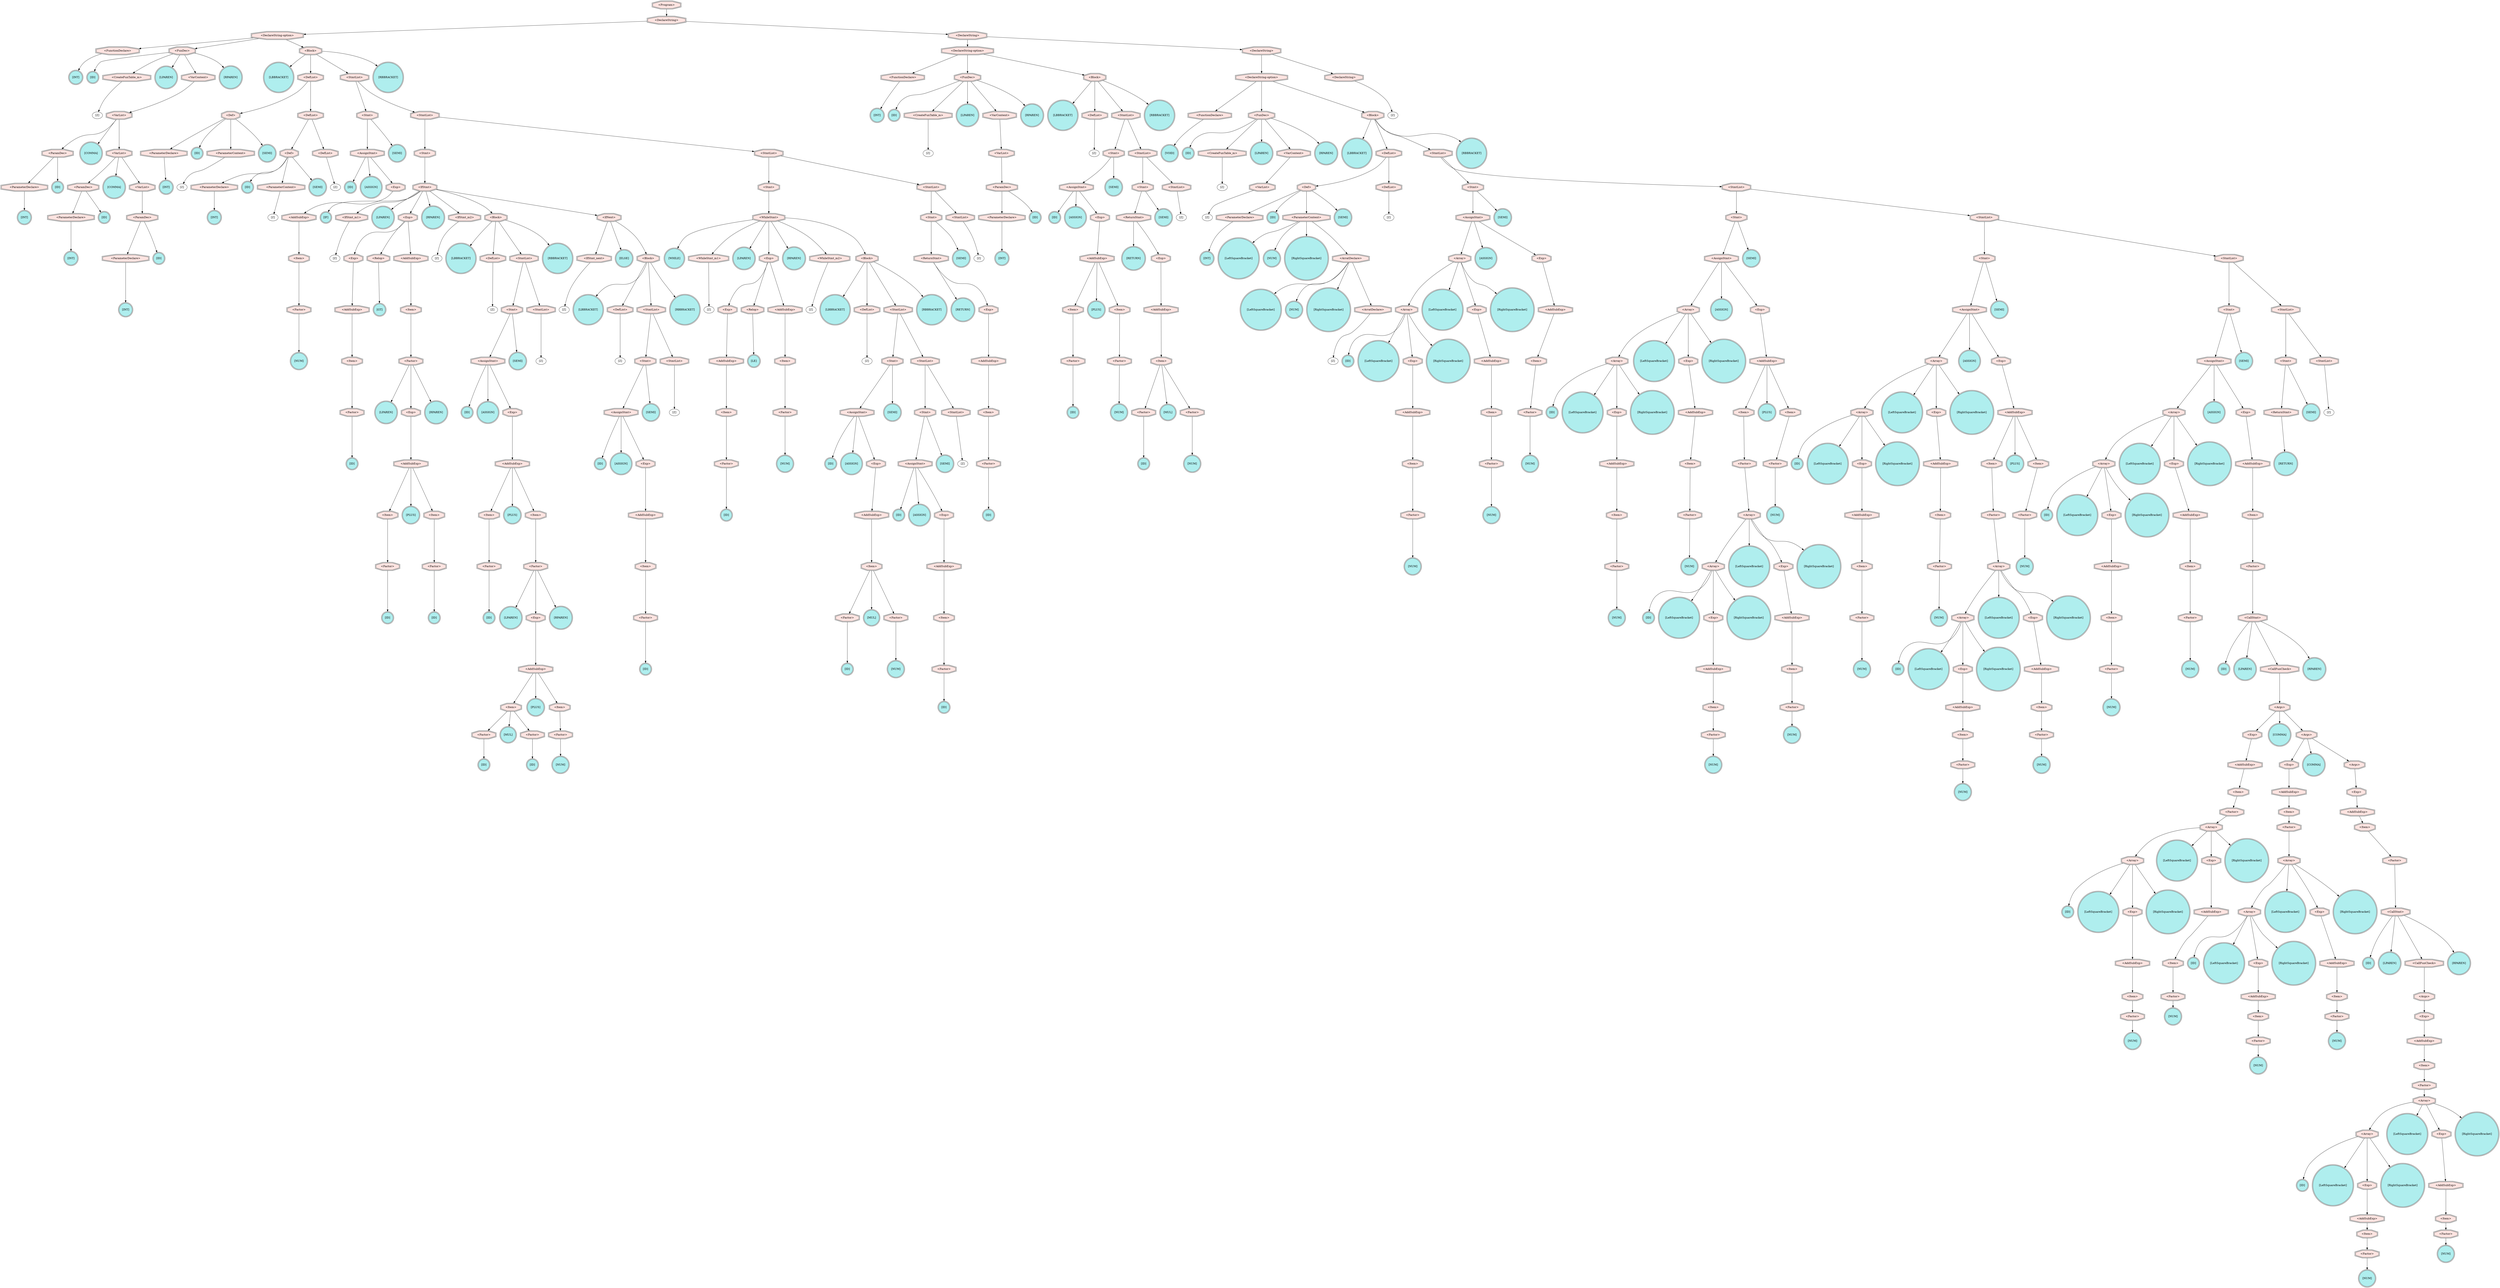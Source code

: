 digraph tree { 
v0[label="[INT]",fillcolor=paleturquoise,shape=doublecircle,style=filled];
v1[label="<FunctionDeclare>",fillcolor=mistyrose,shape=doubleoctagon,style=filled];
v1 -> v0;
v2[label="[ID]",fillcolor=paleturquoise,shape=doublecircle,style=filled];
v3[label="<CreateFunTable_m>",fillcolor=mistyrose,shape=doubleoctagon,style=filled];
e4[label="[Z]"];
v3-> e4;
v4[label="[LPAREN]",fillcolor=paleturquoise,shape=doublecircle,style=filled];
v5[label="[INT]",fillcolor=paleturquoise,shape=doublecircle,style=filled];
v6[label="<ParameterDeclare>",fillcolor=mistyrose,shape=doubleoctagon,style=filled];
v6 -> v5;
v7[label="[ID]",fillcolor=paleturquoise,shape=doublecircle,style=filled];
v8[label="<ParamDec>",fillcolor=mistyrose,shape=doubleoctagon,style=filled];
v8 -> v7;
v8 -> v6;
v9[label="[COMMA]",fillcolor=paleturquoise,shape=doublecircle,style=filled];
v10[label="[INT]",fillcolor=paleturquoise,shape=doublecircle,style=filled];
v11[label="<ParameterDeclare>",fillcolor=mistyrose,shape=doubleoctagon,style=filled];
v11 -> v10;
v12[label="[ID]",fillcolor=paleturquoise,shape=doublecircle,style=filled];
v13[label="<ParamDec>",fillcolor=mistyrose,shape=doubleoctagon,style=filled];
v13 -> v12;
v13 -> v11;
v14[label="[COMMA]",fillcolor=paleturquoise,shape=doublecircle,style=filled];
v15[label="[INT]",fillcolor=paleturquoise,shape=doublecircle,style=filled];
v16[label="<ParameterDeclare>",fillcolor=mistyrose,shape=doubleoctagon,style=filled];
v16 -> v15;
v17[label="[ID]",fillcolor=paleturquoise,shape=doublecircle,style=filled];
v18[label="<ParamDec>",fillcolor=mistyrose,shape=doubleoctagon,style=filled];
v18 -> v17;
v18 -> v16;
v19[label="<VarList>",fillcolor=mistyrose,shape=doubleoctagon,style=filled];
v19 -> v18;
v20[label="<VarList>",fillcolor=mistyrose,shape=doubleoctagon,style=filled];
v20 -> v19;
v20 -> v14;
v20 -> v13;
v21[label="<VarList>",fillcolor=mistyrose,shape=doubleoctagon,style=filled];
v21 -> v20;
v21 -> v9;
v21 -> v8;
v22[label="<VarContent>",fillcolor=mistyrose,shape=doubleoctagon,style=filled];
v22 -> v21;
v23[label="[RPAREN]",fillcolor=paleturquoise,shape=doublecircle,style=filled];
v24[label="<FunDec>",fillcolor=mistyrose,shape=doubleoctagon,style=filled];
v24 -> v23;
v24 -> v22;
v24 -> v4;
v24 -> v3;
v24 -> v2;
v25[label="[LBBRACKET]",fillcolor=paleturquoise,shape=doublecircle,style=filled];
v26[label="[INT]",fillcolor=paleturquoise,shape=doublecircle,style=filled];
v27[label="<ParameterDeclare>",fillcolor=mistyrose,shape=doubleoctagon,style=filled];
v27 -> v26;
v28[label="[ID]",fillcolor=paleturquoise,shape=doublecircle,style=filled];
v29[label="<ParameterContent>",fillcolor=mistyrose,shape=doubleoctagon,style=filled];
e30[label="[Z]"];
v29-> e30;
v30[label="[SEMI]",fillcolor=paleturquoise,shape=doublecircle,style=filled];
v31[label="<Def>",fillcolor=mistyrose,shape=doubleoctagon,style=filled];
v31 -> v30;
v31 -> v29;
v31 -> v28;
v31 -> v27;
v32[label="[INT]",fillcolor=paleturquoise,shape=doublecircle,style=filled];
v33[label="<ParameterDeclare>",fillcolor=mistyrose,shape=doubleoctagon,style=filled];
v33 -> v32;
v34[label="[ID]",fillcolor=paleturquoise,shape=doublecircle,style=filled];
v35[label="<ParameterContent>",fillcolor=mistyrose,shape=doubleoctagon,style=filled];
e36[label="[Z]"];
v35-> e36;
v36[label="[SEMI]",fillcolor=paleturquoise,shape=doublecircle,style=filled];
v37[label="<Def>",fillcolor=mistyrose,shape=doubleoctagon,style=filled];
v37 -> v36;
v37 -> v35;
v37 -> v34;
v37 -> v33;
v38[label="<DefList>",fillcolor=mistyrose,shape=doubleoctagon,style=filled];
e39[label="[Z]"];
v38-> e39;
v39[label="<DefList>",fillcolor=mistyrose,shape=doubleoctagon,style=filled];
v39 -> v38;
v39 -> v37;
v40[label="<DefList>",fillcolor=mistyrose,shape=doubleoctagon,style=filled];
v40 -> v39;
v40 -> v31;
v41[label="[ID]",fillcolor=paleturquoise,shape=doublecircle,style=filled];
v42[label="[ASSIGN]",fillcolor=paleturquoise,shape=doublecircle,style=filled];
v43[label="[NUM]",fillcolor=paleturquoise,shape=doublecircle,style=filled];
v44[label="<Factor>",fillcolor=mistyrose,shape=doubleoctagon,style=filled];
v44 -> v43;
v45[label="<Item>",fillcolor=mistyrose,shape=doubleoctagon,style=filled];
v45 -> v44;
v46[label="<AddSubExp>",fillcolor=mistyrose,shape=doubleoctagon,style=filled];
v46 -> v45;
v47[label="<Exp>",fillcolor=mistyrose,shape=doubleoctagon,style=filled];
v47 -> v46;
v48[label="<AssignStmt>",fillcolor=mistyrose,shape=doubleoctagon,style=filled];
v48 -> v47;
v48 -> v42;
v48 -> v41;
v49[label="[SEMI]",fillcolor=paleturquoise,shape=doublecircle,style=filled];
v50[label="<Stmt>",fillcolor=mistyrose,shape=doubleoctagon,style=filled];
v50 -> v49;
v50 -> v48;
v51[label="[IF]",fillcolor=paleturquoise,shape=doublecircle,style=filled];
v52[label="<IfStmt_m1>",fillcolor=mistyrose,shape=doubleoctagon,style=filled];
e53[label="[Z]"];
v52-> e53;
v53[label="[LPAREN]",fillcolor=paleturquoise,shape=doublecircle,style=filled];
v54[label="[ID]",fillcolor=paleturquoise,shape=doublecircle,style=filled];
v55[label="<Factor>",fillcolor=mistyrose,shape=doubleoctagon,style=filled];
v55 -> v54;
v56[label="<Item>",fillcolor=mistyrose,shape=doubleoctagon,style=filled];
v56 -> v55;
v57[label="<AddSubExp>",fillcolor=mistyrose,shape=doubleoctagon,style=filled];
v57 -> v56;
v58[label="<Exp>",fillcolor=mistyrose,shape=doubleoctagon,style=filled];
v58 -> v57;
v59[label="[GT]",fillcolor=paleturquoise,shape=doublecircle,style=filled];
v60[label="<Relop>",fillcolor=mistyrose,shape=doubleoctagon,style=filled];
v60 -> v59;
v61[label="[LPAREN]",fillcolor=paleturquoise,shape=doublecircle,style=filled];
v62[label="[ID]",fillcolor=paleturquoise,shape=doublecircle,style=filled];
v63[label="<Factor>",fillcolor=mistyrose,shape=doubleoctagon,style=filled];
v63 -> v62;
v64[label="<Item>",fillcolor=mistyrose,shape=doubleoctagon,style=filled];
v64 -> v63;
v65[label="[PLUS]",fillcolor=paleturquoise,shape=doublecircle,style=filled];
v66[label="[ID]",fillcolor=paleturquoise,shape=doublecircle,style=filled];
v67[label="<Factor>",fillcolor=mistyrose,shape=doubleoctagon,style=filled];
v67 -> v66;
v68[label="<Item>",fillcolor=mistyrose,shape=doubleoctagon,style=filled];
v68 -> v67;
v69[label="<AddSubExp>",fillcolor=mistyrose,shape=doubleoctagon,style=filled];
v69 -> v68;
v69 -> v65;
v69 -> v64;
v70[label="<Exp>",fillcolor=mistyrose,shape=doubleoctagon,style=filled];
v70 -> v69;
v71[label="[RPAREN]",fillcolor=paleturquoise,shape=doublecircle,style=filled];
v72[label="<Factor>",fillcolor=mistyrose,shape=doubleoctagon,style=filled];
v72 -> v71;
v72 -> v70;
v72 -> v61;
v73[label="<Item>",fillcolor=mistyrose,shape=doubleoctagon,style=filled];
v73 -> v72;
v74[label="<AddSubExp>",fillcolor=mistyrose,shape=doubleoctagon,style=filled];
v74 -> v73;
v75[label="<Exp>",fillcolor=mistyrose,shape=doubleoctagon,style=filled];
v75 -> v74;
v75 -> v60;
v75 -> v58;
v76[label="[RPAREN]",fillcolor=paleturquoise,shape=doublecircle,style=filled];
v77[label="<IfStmt_m2>",fillcolor=mistyrose,shape=doubleoctagon,style=filled];
e78[label="[Z]"];
v77-> e78;
v78[label="[LBBRACKET]",fillcolor=paleturquoise,shape=doublecircle,style=filled];
v79[label="<DefList>",fillcolor=mistyrose,shape=doubleoctagon,style=filled];
e80[label="[Z]"];
v79-> e80;
v80[label="[ID]",fillcolor=paleturquoise,shape=doublecircle,style=filled];
v81[label="[ASSIGN]",fillcolor=paleturquoise,shape=doublecircle,style=filled];
v82[label="[ID]",fillcolor=paleturquoise,shape=doublecircle,style=filled];
v83[label="<Factor>",fillcolor=mistyrose,shape=doubleoctagon,style=filled];
v83 -> v82;
v84[label="<Item>",fillcolor=mistyrose,shape=doubleoctagon,style=filled];
v84 -> v83;
v85[label="[PLUS]",fillcolor=paleturquoise,shape=doublecircle,style=filled];
v86[label="[LPAREN]",fillcolor=paleturquoise,shape=doublecircle,style=filled];
v87[label="[ID]",fillcolor=paleturquoise,shape=doublecircle,style=filled];
v88[label="<Factor>",fillcolor=mistyrose,shape=doubleoctagon,style=filled];
v88 -> v87;
v89[label="[MUL]",fillcolor=paleturquoise,shape=doublecircle,style=filled];
v90[label="[ID]",fillcolor=paleturquoise,shape=doublecircle,style=filled];
v91[label="<Factor>",fillcolor=mistyrose,shape=doubleoctagon,style=filled];
v91 -> v90;
v92[label="<Item>",fillcolor=mistyrose,shape=doubleoctagon,style=filled];
v92 -> v91;
v92 -> v89;
v92 -> v88;
v93[label="[PLUS]",fillcolor=paleturquoise,shape=doublecircle,style=filled];
v94[label="[NUM]",fillcolor=paleturquoise,shape=doublecircle,style=filled];
v95[label="<Factor>",fillcolor=mistyrose,shape=doubleoctagon,style=filled];
v95 -> v94;
v96[label="<Item>",fillcolor=mistyrose,shape=doubleoctagon,style=filled];
v96 -> v95;
v97[label="<AddSubExp>",fillcolor=mistyrose,shape=doubleoctagon,style=filled];
v97 -> v96;
v97 -> v93;
v97 -> v92;
v98[label="<Exp>",fillcolor=mistyrose,shape=doubleoctagon,style=filled];
v98 -> v97;
v99[label="[RPAREN]",fillcolor=paleturquoise,shape=doublecircle,style=filled];
v100[label="<Factor>",fillcolor=mistyrose,shape=doubleoctagon,style=filled];
v100 -> v99;
v100 -> v98;
v100 -> v86;
v101[label="<Item>",fillcolor=mistyrose,shape=doubleoctagon,style=filled];
v101 -> v100;
v102[label="<AddSubExp>",fillcolor=mistyrose,shape=doubleoctagon,style=filled];
v102 -> v101;
v102 -> v85;
v102 -> v84;
v103[label="<Exp>",fillcolor=mistyrose,shape=doubleoctagon,style=filled];
v103 -> v102;
v104[label="<AssignStmt>",fillcolor=mistyrose,shape=doubleoctagon,style=filled];
v104 -> v103;
v104 -> v81;
v104 -> v80;
v105[label="[SEMI]",fillcolor=paleturquoise,shape=doublecircle,style=filled];
v106[label="<Stmt>",fillcolor=mistyrose,shape=doubleoctagon,style=filled];
v106 -> v105;
v106 -> v104;
v107[label="<StmtList>",fillcolor=mistyrose,shape=doubleoctagon,style=filled];
e108[label="[Z]"];
v107-> e108;
v108[label="<StmtList>",fillcolor=mistyrose,shape=doubleoctagon,style=filled];
v108 -> v107;
v108 -> v106;
v109[label="[RBBRACKET]",fillcolor=paleturquoise,shape=doublecircle,style=filled];
v110[label="<Block>",fillcolor=mistyrose,shape=doubleoctagon,style=filled];
v110 -> v109;
v110 -> v108;
v110 -> v79;
v110 -> v78;
v111[label="<IfStmt_next>",fillcolor=mistyrose,shape=doubleoctagon,style=filled];
e112[label="[Z]"];
v111-> e112;
v112[label="[ELSE]",fillcolor=paleturquoise,shape=doublecircle,style=filled];
v113[label="[LBBRACKET]",fillcolor=paleturquoise,shape=doublecircle,style=filled];
v114[label="<DefList>",fillcolor=mistyrose,shape=doubleoctagon,style=filled];
e115[label="[Z]"];
v114-> e115;
v115[label="[ID]",fillcolor=paleturquoise,shape=doublecircle,style=filled];
v116[label="[ASSIGN]",fillcolor=paleturquoise,shape=doublecircle,style=filled];
v117[label="[ID]",fillcolor=paleturquoise,shape=doublecircle,style=filled];
v118[label="<Factor>",fillcolor=mistyrose,shape=doubleoctagon,style=filled];
v118 -> v117;
v119[label="<Item>",fillcolor=mistyrose,shape=doubleoctagon,style=filled];
v119 -> v118;
v120[label="<AddSubExp>",fillcolor=mistyrose,shape=doubleoctagon,style=filled];
v120 -> v119;
v121[label="<Exp>",fillcolor=mistyrose,shape=doubleoctagon,style=filled];
v121 -> v120;
v122[label="<AssignStmt>",fillcolor=mistyrose,shape=doubleoctagon,style=filled];
v122 -> v121;
v122 -> v116;
v122 -> v115;
v123[label="[SEMI]",fillcolor=paleturquoise,shape=doublecircle,style=filled];
v124[label="<Stmt>",fillcolor=mistyrose,shape=doubleoctagon,style=filled];
v124 -> v123;
v124 -> v122;
v125[label="<StmtList>",fillcolor=mistyrose,shape=doubleoctagon,style=filled];
e126[label="[Z]"];
v125-> e126;
v126[label="<StmtList>",fillcolor=mistyrose,shape=doubleoctagon,style=filled];
v126 -> v125;
v126 -> v124;
v127[label="[RBBRACKET]",fillcolor=paleturquoise,shape=doublecircle,style=filled];
v128[label="<Block>",fillcolor=mistyrose,shape=doubleoctagon,style=filled];
v128 -> v127;
v128 -> v126;
v128 -> v114;
v128 -> v113;
v129[label="<IfNext>",fillcolor=mistyrose,shape=doubleoctagon,style=filled];
v129 -> v128;
v129 -> v112;
v129 -> v111;
v130[label="<IfStmt>",fillcolor=mistyrose,shape=doubleoctagon,style=filled];
v130 -> v129;
v130 -> v110;
v130 -> v77;
v130 -> v76;
v130 -> v75;
v130 -> v53;
v130 -> v52;
v130 -> v51;
v131[label="<Stmt>",fillcolor=mistyrose,shape=doubleoctagon,style=filled];
v131 -> v130;
v132[label="[WHILE]",fillcolor=paleturquoise,shape=doublecircle,style=filled];
v133[label="<WhileStmt_m1>",fillcolor=mistyrose,shape=doubleoctagon,style=filled];
e134[label="[Z]"];
v133-> e134;
v134[label="[LPAREN]",fillcolor=paleturquoise,shape=doublecircle,style=filled];
v135[label="[ID]",fillcolor=paleturquoise,shape=doublecircle,style=filled];
v136[label="<Factor>",fillcolor=mistyrose,shape=doubleoctagon,style=filled];
v136 -> v135;
v137[label="<Item>",fillcolor=mistyrose,shape=doubleoctagon,style=filled];
v137 -> v136;
v138[label="<AddSubExp>",fillcolor=mistyrose,shape=doubleoctagon,style=filled];
v138 -> v137;
v139[label="<Exp>",fillcolor=mistyrose,shape=doubleoctagon,style=filled];
v139 -> v138;
v140[label="[LE]",fillcolor=paleturquoise,shape=doublecircle,style=filled];
v141[label="<Relop>",fillcolor=mistyrose,shape=doubleoctagon,style=filled];
v141 -> v140;
v142[label="[NUM]",fillcolor=paleturquoise,shape=doublecircle,style=filled];
v143[label="<Factor>",fillcolor=mistyrose,shape=doubleoctagon,style=filled];
v143 -> v142;
v144[label="<Item>",fillcolor=mistyrose,shape=doubleoctagon,style=filled];
v144 -> v143;
v145[label="<AddSubExp>",fillcolor=mistyrose,shape=doubleoctagon,style=filled];
v145 -> v144;
v146[label="<Exp>",fillcolor=mistyrose,shape=doubleoctagon,style=filled];
v146 -> v145;
v146 -> v141;
v146 -> v139;
v147[label="[RPAREN]",fillcolor=paleturquoise,shape=doublecircle,style=filled];
v148[label="<WhileStmt_m2>",fillcolor=mistyrose,shape=doubleoctagon,style=filled];
e149[label="[Z]"];
v148-> e149;
v149[label="[LBBRACKET]",fillcolor=paleturquoise,shape=doublecircle,style=filled];
v150[label="<DefList>",fillcolor=mistyrose,shape=doubleoctagon,style=filled];
e151[label="[Z]"];
v150-> e151;
v151[label="[ID]",fillcolor=paleturquoise,shape=doublecircle,style=filled];
v152[label="[ASSIGN]",fillcolor=paleturquoise,shape=doublecircle,style=filled];
v153[label="[ID]",fillcolor=paleturquoise,shape=doublecircle,style=filled];
v154[label="<Factor>",fillcolor=mistyrose,shape=doubleoctagon,style=filled];
v154 -> v153;
v155[label="[MUL]",fillcolor=paleturquoise,shape=doublecircle,style=filled];
v156[label="[NUM]",fillcolor=paleturquoise,shape=doublecircle,style=filled];
v157[label="<Factor>",fillcolor=mistyrose,shape=doubleoctagon,style=filled];
v157 -> v156;
v158[label="<Item>",fillcolor=mistyrose,shape=doubleoctagon,style=filled];
v158 -> v157;
v158 -> v155;
v158 -> v154;
v159[label="<AddSubExp>",fillcolor=mistyrose,shape=doubleoctagon,style=filled];
v159 -> v158;
v160[label="<Exp>",fillcolor=mistyrose,shape=doubleoctagon,style=filled];
v160 -> v159;
v161[label="<AssignStmt>",fillcolor=mistyrose,shape=doubleoctagon,style=filled];
v161 -> v160;
v161 -> v152;
v161 -> v151;
v162[label="[SEMI]",fillcolor=paleturquoise,shape=doublecircle,style=filled];
v163[label="<Stmt>",fillcolor=mistyrose,shape=doubleoctagon,style=filled];
v163 -> v162;
v163 -> v161;
v164[label="[ID]",fillcolor=paleturquoise,shape=doublecircle,style=filled];
v165[label="[ASSIGN]",fillcolor=paleturquoise,shape=doublecircle,style=filled];
v166[label="[ID]",fillcolor=paleturquoise,shape=doublecircle,style=filled];
v167[label="<Factor>",fillcolor=mistyrose,shape=doubleoctagon,style=filled];
v167 -> v166;
v168[label="<Item>",fillcolor=mistyrose,shape=doubleoctagon,style=filled];
v168 -> v167;
v169[label="<AddSubExp>",fillcolor=mistyrose,shape=doubleoctagon,style=filled];
v169 -> v168;
v170[label="<Exp>",fillcolor=mistyrose,shape=doubleoctagon,style=filled];
v170 -> v169;
v171[label="<AssignStmt>",fillcolor=mistyrose,shape=doubleoctagon,style=filled];
v171 -> v170;
v171 -> v165;
v171 -> v164;
v172[label="[SEMI]",fillcolor=paleturquoise,shape=doublecircle,style=filled];
v173[label="<Stmt>",fillcolor=mistyrose,shape=doubleoctagon,style=filled];
v173 -> v172;
v173 -> v171;
v174[label="<StmtList>",fillcolor=mistyrose,shape=doubleoctagon,style=filled];
e175[label="[Z]"];
v174-> e175;
v175[label="<StmtList>",fillcolor=mistyrose,shape=doubleoctagon,style=filled];
v175 -> v174;
v175 -> v173;
v176[label="<StmtList>",fillcolor=mistyrose,shape=doubleoctagon,style=filled];
v176 -> v175;
v176 -> v163;
v177[label="[RBBRACKET]",fillcolor=paleturquoise,shape=doublecircle,style=filled];
v178[label="<Block>",fillcolor=mistyrose,shape=doubleoctagon,style=filled];
v178 -> v177;
v178 -> v176;
v178 -> v150;
v178 -> v149;
v179[label="<WhileStmt>",fillcolor=mistyrose,shape=doubleoctagon,style=filled];
v179 -> v178;
v179 -> v148;
v179 -> v147;
v179 -> v146;
v179 -> v134;
v179 -> v133;
v179 -> v132;
v180[label="<Stmt>",fillcolor=mistyrose,shape=doubleoctagon,style=filled];
v180 -> v179;
v181[label="[RETURN]",fillcolor=paleturquoise,shape=doublecircle,style=filled];
v182[label="[ID]",fillcolor=paleturquoise,shape=doublecircle,style=filled];
v183[label="<Factor>",fillcolor=mistyrose,shape=doubleoctagon,style=filled];
v183 -> v182;
v184[label="<Item>",fillcolor=mistyrose,shape=doubleoctagon,style=filled];
v184 -> v183;
v185[label="<AddSubExp>",fillcolor=mistyrose,shape=doubleoctagon,style=filled];
v185 -> v184;
v186[label="<Exp>",fillcolor=mistyrose,shape=doubleoctagon,style=filled];
v186 -> v185;
v187[label="<ReturnStmt>",fillcolor=mistyrose,shape=doubleoctagon,style=filled];
v187 -> v186;
v187 -> v181;
v188[label="[SEMI]",fillcolor=paleturquoise,shape=doublecircle,style=filled];
v189[label="<Stmt>",fillcolor=mistyrose,shape=doubleoctagon,style=filled];
v189 -> v188;
v189 -> v187;
v190[label="<StmtList>",fillcolor=mistyrose,shape=doubleoctagon,style=filled];
e191[label="[Z]"];
v190-> e191;
v191[label="<StmtList>",fillcolor=mistyrose,shape=doubleoctagon,style=filled];
v191 -> v190;
v191 -> v189;
v192[label="<StmtList>",fillcolor=mistyrose,shape=doubleoctagon,style=filled];
v192 -> v191;
v192 -> v180;
v193[label="<StmtList>",fillcolor=mistyrose,shape=doubleoctagon,style=filled];
v193 -> v192;
v193 -> v131;
v194[label="<StmtList>",fillcolor=mistyrose,shape=doubleoctagon,style=filled];
v194 -> v193;
v194 -> v50;
v195[label="[RBBRACKET]",fillcolor=paleturquoise,shape=doublecircle,style=filled];
v196[label="<Block>",fillcolor=mistyrose,shape=doubleoctagon,style=filled];
v196 -> v195;
v196 -> v194;
v196 -> v40;
v196 -> v25;
v197[label="<DeclareString-option>",fillcolor=mistyrose,shape=doubleoctagon,style=filled];
v197 -> v196;
v197 -> v24;
v197 -> v1;
v198[label="[INT]",fillcolor=paleturquoise,shape=doublecircle,style=filled];
v199[label="<FunctionDeclare>",fillcolor=mistyrose,shape=doubleoctagon,style=filled];
v199 -> v198;
v200[label="[ID]",fillcolor=paleturquoise,shape=doublecircle,style=filled];
v201[label="<CreateFunTable_m>",fillcolor=mistyrose,shape=doubleoctagon,style=filled];
e202[label="[Z]"];
v201-> e202;
v202[label="[LPAREN]",fillcolor=paleturquoise,shape=doublecircle,style=filled];
v203[label="[INT]",fillcolor=paleturquoise,shape=doublecircle,style=filled];
v204[label="<ParameterDeclare>",fillcolor=mistyrose,shape=doubleoctagon,style=filled];
v204 -> v203;
v205[label="[ID]",fillcolor=paleturquoise,shape=doublecircle,style=filled];
v206[label="<ParamDec>",fillcolor=mistyrose,shape=doubleoctagon,style=filled];
v206 -> v205;
v206 -> v204;
v207[label="<VarList>",fillcolor=mistyrose,shape=doubleoctagon,style=filled];
v207 -> v206;
v208[label="<VarContent>",fillcolor=mistyrose,shape=doubleoctagon,style=filled];
v208 -> v207;
v209[label="[RPAREN]",fillcolor=paleturquoise,shape=doublecircle,style=filled];
v210[label="<FunDec>",fillcolor=mistyrose,shape=doubleoctagon,style=filled];
v210 -> v209;
v210 -> v208;
v210 -> v202;
v210 -> v201;
v210 -> v200;
v211[label="[LBBRACKET]",fillcolor=paleturquoise,shape=doublecircle,style=filled];
v212[label="<DefList>",fillcolor=mistyrose,shape=doubleoctagon,style=filled];
e213[label="[Z]"];
v212-> e213;
v213[label="[ID]",fillcolor=paleturquoise,shape=doublecircle,style=filled];
v214[label="[ASSIGN]",fillcolor=paleturquoise,shape=doublecircle,style=filled];
v215[label="[ID]",fillcolor=paleturquoise,shape=doublecircle,style=filled];
v216[label="<Factor>",fillcolor=mistyrose,shape=doubleoctagon,style=filled];
v216 -> v215;
v217[label="<Item>",fillcolor=mistyrose,shape=doubleoctagon,style=filled];
v217 -> v216;
v218[label="[PLUS]",fillcolor=paleturquoise,shape=doublecircle,style=filled];
v219[label="[NUM]",fillcolor=paleturquoise,shape=doublecircle,style=filled];
v220[label="<Factor>",fillcolor=mistyrose,shape=doubleoctagon,style=filled];
v220 -> v219;
v221[label="<Item>",fillcolor=mistyrose,shape=doubleoctagon,style=filled];
v221 -> v220;
v222[label="<AddSubExp>",fillcolor=mistyrose,shape=doubleoctagon,style=filled];
v222 -> v221;
v222 -> v218;
v222 -> v217;
v223[label="<Exp>",fillcolor=mistyrose,shape=doubleoctagon,style=filled];
v223 -> v222;
v224[label="<AssignStmt>",fillcolor=mistyrose,shape=doubleoctagon,style=filled];
v224 -> v223;
v224 -> v214;
v224 -> v213;
v225[label="[SEMI]",fillcolor=paleturquoise,shape=doublecircle,style=filled];
v226[label="<Stmt>",fillcolor=mistyrose,shape=doubleoctagon,style=filled];
v226 -> v225;
v226 -> v224;
v227[label="[RETURN]",fillcolor=paleturquoise,shape=doublecircle,style=filled];
v228[label="[ID]",fillcolor=paleturquoise,shape=doublecircle,style=filled];
v229[label="<Factor>",fillcolor=mistyrose,shape=doubleoctagon,style=filled];
v229 -> v228;
v230[label="[MUL]",fillcolor=paleturquoise,shape=doublecircle,style=filled];
v231[label="[NUM]",fillcolor=paleturquoise,shape=doublecircle,style=filled];
v232[label="<Factor>",fillcolor=mistyrose,shape=doubleoctagon,style=filled];
v232 -> v231;
v233[label="<Item>",fillcolor=mistyrose,shape=doubleoctagon,style=filled];
v233 -> v232;
v233 -> v230;
v233 -> v229;
v234[label="<AddSubExp>",fillcolor=mistyrose,shape=doubleoctagon,style=filled];
v234 -> v233;
v235[label="<Exp>",fillcolor=mistyrose,shape=doubleoctagon,style=filled];
v235 -> v234;
v236[label="<ReturnStmt>",fillcolor=mistyrose,shape=doubleoctagon,style=filled];
v236 -> v235;
v236 -> v227;
v237[label="[SEMI]",fillcolor=paleturquoise,shape=doublecircle,style=filled];
v238[label="<Stmt>",fillcolor=mistyrose,shape=doubleoctagon,style=filled];
v238 -> v237;
v238 -> v236;
v239[label="<StmtList>",fillcolor=mistyrose,shape=doubleoctagon,style=filled];
e240[label="[Z]"];
v239-> e240;
v240[label="<StmtList>",fillcolor=mistyrose,shape=doubleoctagon,style=filled];
v240 -> v239;
v240 -> v238;
v241[label="<StmtList>",fillcolor=mistyrose,shape=doubleoctagon,style=filled];
v241 -> v240;
v241 -> v226;
v242[label="[RBBRACKET]",fillcolor=paleturquoise,shape=doublecircle,style=filled];
v243[label="<Block>",fillcolor=mistyrose,shape=doubleoctagon,style=filled];
v243 -> v242;
v243 -> v241;
v243 -> v212;
v243 -> v211;
v244[label="<DeclareString-option>",fillcolor=mistyrose,shape=doubleoctagon,style=filled];
v244 -> v243;
v244 -> v210;
v244 -> v199;
v245[label="[VOID]",fillcolor=paleturquoise,shape=doublecircle,style=filled];
v246[label="<FunctionDeclare>",fillcolor=mistyrose,shape=doubleoctagon,style=filled];
v246 -> v245;
v247[label="[ID]",fillcolor=paleturquoise,shape=doublecircle,style=filled];
v248[label="<CreateFunTable_m>",fillcolor=mistyrose,shape=doubleoctagon,style=filled];
e249[label="[Z]"];
v248-> e249;
v249[label="[LPAREN]",fillcolor=paleturquoise,shape=doublecircle,style=filled];
v250[label="<VarList>",fillcolor=mistyrose,shape=doubleoctagon,style=filled];
e251[label="[Z]"];
v250-> e251;
v251[label="<VarContent>",fillcolor=mistyrose,shape=doubleoctagon,style=filled];
v251 -> v250;
v252[label="[RPAREN]",fillcolor=paleturquoise,shape=doublecircle,style=filled];
v253[label="<FunDec>",fillcolor=mistyrose,shape=doubleoctagon,style=filled];
v253 -> v252;
v253 -> v251;
v253 -> v249;
v253 -> v248;
v253 -> v247;
v254[label="[LBBRACKET]",fillcolor=paleturquoise,shape=doublecircle,style=filled];
v255[label="[INT]",fillcolor=paleturquoise,shape=doublecircle,style=filled];
v256[label="<ParameterDeclare>",fillcolor=mistyrose,shape=doubleoctagon,style=filled];
v256 -> v255;
v257[label="[ID]",fillcolor=paleturquoise,shape=doublecircle,style=filled];
v258[label="[LeftSquareBracket]",fillcolor=paleturquoise,shape=doublecircle,style=filled];
v259[label="[NUM]",fillcolor=paleturquoise,shape=doublecircle,style=filled];
v260[label="[RightSquareBracket]",fillcolor=paleturquoise,shape=doublecircle,style=filled];
v261[label="[LeftSquareBracket]",fillcolor=paleturquoise,shape=doublecircle,style=filled];
v262[label="[NUM]",fillcolor=paleturquoise,shape=doublecircle,style=filled];
v263[label="[RightSquareBracket]",fillcolor=paleturquoise,shape=doublecircle,style=filled];
v264[label="<ArratDeclare>",fillcolor=mistyrose,shape=doubleoctagon,style=filled];
e265[label="[Z]"];
v264-> e265;
v265[label="<ArratDeclare>",fillcolor=mistyrose,shape=doubleoctagon,style=filled];
v265 -> v264;
v265 -> v263;
v265 -> v262;
v265 -> v261;
v266[label="<ParameterContent>",fillcolor=mistyrose,shape=doubleoctagon,style=filled];
v266 -> v265;
v266 -> v260;
v266 -> v259;
v266 -> v258;
v267[label="[SEMI]",fillcolor=paleturquoise,shape=doublecircle,style=filled];
v268[label="<Def>",fillcolor=mistyrose,shape=doubleoctagon,style=filled];
v268 -> v267;
v268 -> v266;
v268 -> v257;
v268 -> v256;
v269[label="<DefList>",fillcolor=mistyrose,shape=doubleoctagon,style=filled];
e270[label="[Z]"];
v269-> e270;
v270[label="<DefList>",fillcolor=mistyrose,shape=doubleoctagon,style=filled];
v270 -> v269;
v270 -> v268;
v271[label="[ID]",fillcolor=paleturquoise,shape=doublecircle,style=filled];
v272[label="[LeftSquareBracket]",fillcolor=paleturquoise,shape=doublecircle,style=filled];
v273[label="[NUM]",fillcolor=paleturquoise,shape=doublecircle,style=filled];
v274[label="<Factor>",fillcolor=mistyrose,shape=doubleoctagon,style=filled];
v274 -> v273;
v275[label="<Item>",fillcolor=mistyrose,shape=doubleoctagon,style=filled];
v275 -> v274;
v276[label="<AddSubExp>",fillcolor=mistyrose,shape=doubleoctagon,style=filled];
v276 -> v275;
v277[label="<Exp>",fillcolor=mistyrose,shape=doubleoctagon,style=filled];
v277 -> v276;
v278[label="[RightSquareBracket]",fillcolor=paleturquoise,shape=doublecircle,style=filled];
v279[label="<Array>",fillcolor=mistyrose,shape=doubleoctagon,style=filled];
v279 -> v278;
v279 -> v277;
v279 -> v272;
v279 -> v271;
v280[label="[LeftSquareBracket]",fillcolor=paleturquoise,shape=doublecircle,style=filled];
v281[label="[NUM]",fillcolor=paleturquoise,shape=doublecircle,style=filled];
v282[label="<Factor>",fillcolor=mistyrose,shape=doubleoctagon,style=filled];
v282 -> v281;
v283[label="<Item>",fillcolor=mistyrose,shape=doubleoctagon,style=filled];
v283 -> v282;
v284[label="<AddSubExp>",fillcolor=mistyrose,shape=doubleoctagon,style=filled];
v284 -> v283;
v285[label="<Exp>",fillcolor=mistyrose,shape=doubleoctagon,style=filled];
v285 -> v284;
v286[label="[RightSquareBracket]",fillcolor=paleturquoise,shape=doublecircle,style=filled];
v287[label="<Array>",fillcolor=mistyrose,shape=doubleoctagon,style=filled];
v287 -> v286;
v287 -> v285;
v287 -> v280;
v287 -> v279;
v288[label="[ASSIGN]",fillcolor=paleturquoise,shape=doublecircle,style=filled];
v289[label="[NUM]",fillcolor=paleturquoise,shape=doublecircle,style=filled];
v290[label="<Factor>",fillcolor=mistyrose,shape=doubleoctagon,style=filled];
v290 -> v289;
v291[label="<Item>",fillcolor=mistyrose,shape=doubleoctagon,style=filled];
v291 -> v290;
v292[label="<AddSubExp>",fillcolor=mistyrose,shape=doubleoctagon,style=filled];
v292 -> v291;
v293[label="<Exp>",fillcolor=mistyrose,shape=doubleoctagon,style=filled];
v293 -> v292;
v294[label="<AssignStmt>",fillcolor=mistyrose,shape=doubleoctagon,style=filled];
v294 -> v293;
v294 -> v288;
v294 -> v287;
v295[label="[SEMI]",fillcolor=paleturquoise,shape=doublecircle,style=filled];
v296[label="<Stmt>",fillcolor=mistyrose,shape=doubleoctagon,style=filled];
v296 -> v295;
v296 -> v294;
v297[label="[ID]",fillcolor=paleturquoise,shape=doublecircle,style=filled];
v298[label="[LeftSquareBracket]",fillcolor=paleturquoise,shape=doublecircle,style=filled];
v299[label="[NUM]",fillcolor=paleturquoise,shape=doublecircle,style=filled];
v300[label="<Factor>",fillcolor=mistyrose,shape=doubleoctagon,style=filled];
v300 -> v299;
v301[label="<Item>",fillcolor=mistyrose,shape=doubleoctagon,style=filled];
v301 -> v300;
v302[label="<AddSubExp>",fillcolor=mistyrose,shape=doubleoctagon,style=filled];
v302 -> v301;
v303[label="<Exp>",fillcolor=mistyrose,shape=doubleoctagon,style=filled];
v303 -> v302;
v304[label="[RightSquareBracket]",fillcolor=paleturquoise,shape=doublecircle,style=filled];
v305[label="<Array>",fillcolor=mistyrose,shape=doubleoctagon,style=filled];
v305 -> v304;
v305 -> v303;
v305 -> v298;
v305 -> v297;
v306[label="[LeftSquareBracket]",fillcolor=paleturquoise,shape=doublecircle,style=filled];
v307[label="[NUM]",fillcolor=paleturquoise,shape=doublecircle,style=filled];
v308[label="<Factor>",fillcolor=mistyrose,shape=doubleoctagon,style=filled];
v308 -> v307;
v309[label="<Item>",fillcolor=mistyrose,shape=doubleoctagon,style=filled];
v309 -> v308;
v310[label="<AddSubExp>",fillcolor=mistyrose,shape=doubleoctagon,style=filled];
v310 -> v309;
v311[label="<Exp>",fillcolor=mistyrose,shape=doubleoctagon,style=filled];
v311 -> v310;
v312[label="[RightSquareBracket]",fillcolor=paleturquoise,shape=doublecircle,style=filled];
v313[label="<Array>",fillcolor=mistyrose,shape=doubleoctagon,style=filled];
v313 -> v312;
v313 -> v311;
v313 -> v306;
v313 -> v305;
v314[label="[ASSIGN]",fillcolor=paleturquoise,shape=doublecircle,style=filled];
v315[label="[ID]",fillcolor=paleturquoise,shape=doublecircle,style=filled];
v316[label="[LeftSquareBracket]",fillcolor=paleturquoise,shape=doublecircle,style=filled];
v317[label="[NUM]",fillcolor=paleturquoise,shape=doublecircle,style=filled];
v318[label="<Factor>",fillcolor=mistyrose,shape=doubleoctagon,style=filled];
v318 -> v317;
v319[label="<Item>",fillcolor=mistyrose,shape=doubleoctagon,style=filled];
v319 -> v318;
v320[label="<AddSubExp>",fillcolor=mistyrose,shape=doubleoctagon,style=filled];
v320 -> v319;
v321[label="<Exp>",fillcolor=mistyrose,shape=doubleoctagon,style=filled];
v321 -> v320;
v322[label="[RightSquareBracket]",fillcolor=paleturquoise,shape=doublecircle,style=filled];
v323[label="<Array>",fillcolor=mistyrose,shape=doubleoctagon,style=filled];
v323 -> v322;
v323 -> v321;
v323 -> v316;
v323 -> v315;
v324[label="[LeftSquareBracket]",fillcolor=paleturquoise,shape=doublecircle,style=filled];
v325[label="[NUM]",fillcolor=paleturquoise,shape=doublecircle,style=filled];
v326[label="<Factor>",fillcolor=mistyrose,shape=doubleoctagon,style=filled];
v326 -> v325;
v327[label="<Item>",fillcolor=mistyrose,shape=doubleoctagon,style=filled];
v327 -> v326;
v328[label="<AddSubExp>",fillcolor=mistyrose,shape=doubleoctagon,style=filled];
v328 -> v327;
v329[label="<Exp>",fillcolor=mistyrose,shape=doubleoctagon,style=filled];
v329 -> v328;
v330[label="[RightSquareBracket]",fillcolor=paleturquoise,shape=doublecircle,style=filled];
v331[label="<Array>",fillcolor=mistyrose,shape=doubleoctagon,style=filled];
v331 -> v330;
v331 -> v329;
v331 -> v324;
v331 -> v323;
v332[label="<Factor>",fillcolor=mistyrose,shape=doubleoctagon,style=filled];
v332 -> v331;
v333[label="<Item>",fillcolor=mistyrose,shape=doubleoctagon,style=filled];
v333 -> v332;
v334[label="[PLUS]",fillcolor=paleturquoise,shape=doublecircle,style=filled];
v335[label="[NUM]",fillcolor=paleturquoise,shape=doublecircle,style=filled];
v336[label="<Factor>",fillcolor=mistyrose,shape=doubleoctagon,style=filled];
v336 -> v335;
v337[label="<Item>",fillcolor=mistyrose,shape=doubleoctagon,style=filled];
v337 -> v336;
v338[label="<AddSubExp>",fillcolor=mistyrose,shape=doubleoctagon,style=filled];
v338 -> v337;
v338 -> v334;
v338 -> v333;
v339[label="<Exp>",fillcolor=mistyrose,shape=doubleoctagon,style=filled];
v339 -> v338;
v340[label="<AssignStmt>",fillcolor=mistyrose,shape=doubleoctagon,style=filled];
v340 -> v339;
v340 -> v314;
v340 -> v313;
v341[label="[SEMI]",fillcolor=paleturquoise,shape=doublecircle,style=filled];
v342[label="<Stmt>",fillcolor=mistyrose,shape=doubleoctagon,style=filled];
v342 -> v341;
v342 -> v340;
v343[label="[ID]",fillcolor=paleturquoise,shape=doublecircle,style=filled];
v344[label="[LeftSquareBracket]",fillcolor=paleturquoise,shape=doublecircle,style=filled];
v345[label="[NUM]",fillcolor=paleturquoise,shape=doublecircle,style=filled];
v346[label="<Factor>",fillcolor=mistyrose,shape=doubleoctagon,style=filled];
v346 -> v345;
v347[label="<Item>",fillcolor=mistyrose,shape=doubleoctagon,style=filled];
v347 -> v346;
v348[label="<AddSubExp>",fillcolor=mistyrose,shape=doubleoctagon,style=filled];
v348 -> v347;
v349[label="<Exp>",fillcolor=mistyrose,shape=doubleoctagon,style=filled];
v349 -> v348;
v350[label="[RightSquareBracket]",fillcolor=paleturquoise,shape=doublecircle,style=filled];
v351[label="<Array>",fillcolor=mistyrose,shape=doubleoctagon,style=filled];
v351 -> v350;
v351 -> v349;
v351 -> v344;
v351 -> v343;
v352[label="[LeftSquareBracket]",fillcolor=paleturquoise,shape=doublecircle,style=filled];
v353[label="[NUM]",fillcolor=paleturquoise,shape=doublecircle,style=filled];
v354[label="<Factor>",fillcolor=mistyrose,shape=doubleoctagon,style=filled];
v354 -> v353;
v355[label="<Item>",fillcolor=mistyrose,shape=doubleoctagon,style=filled];
v355 -> v354;
v356[label="<AddSubExp>",fillcolor=mistyrose,shape=doubleoctagon,style=filled];
v356 -> v355;
v357[label="<Exp>",fillcolor=mistyrose,shape=doubleoctagon,style=filled];
v357 -> v356;
v358[label="[RightSquareBracket]",fillcolor=paleturquoise,shape=doublecircle,style=filled];
v359[label="<Array>",fillcolor=mistyrose,shape=doubleoctagon,style=filled];
v359 -> v358;
v359 -> v357;
v359 -> v352;
v359 -> v351;
v360[label="[ASSIGN]",fillcolor=paleturquoise,shape=doublecircle,style=filled];
v361[label="[ID]",fillcolor=paleturquoise,shape=doublecircle,style=filled];
v362[label="[LeftSquareBracket]",fillcolor=paleturquoise,shape=doublecircle,style=filled];
v363[label="[NUM]",fillcolor=paleturquoise,shape=doublecircle,style=filled];
v364[label="<Factor>",fillcolor=mistyrose,shape=doubleoctagon,style=filled];
v364 -> v363;
v365[label="<Item>",fillcolor=mistyrose,shape=doubleoctagon,style=filled];
v365 -> v364;
v366[label="<AddSubExp>",fillcolor=mistyrose,shape=doubleoctagon,style=filled];
v366 -> v365;
v367[label="<Exp>",fillcolor=mistyrose,shape=doubleoctagon,style=filled];
v367 -> v366;
v368[label="[RightSquareBracket]",fillcolor=paleturquoise,shape=doublecircle,style=filled];
v369[label="<Array>",fillcolor=mistyrose,shape=doubleoctagon,style=filled];
v369 -> v368;
v369 -> v367;
v369 -> v362;
v369 -> v361;
v370[label="[LeftSquareBracket]",fillcolor=paleturquoise,shape=doublecircle,style=filled];
v371[label="[NUM]",fillcolor=paleturquoise,shape=doublecircle,style=filled];
v372[label="<Factor>",fillcolor=mistyrose,shape=doubleoctagon,style=filled];
v372 -> v371;
v373[label="<Item>",fillcolor=mistyrose,shape=doubleoctagon,style=filled];
v373 -> v372;
v374[label="<AddSubExp>",fillcolor=mistyrose,shape=doubleoctagon,style=filled];
v374 -> v373;
v375[label="<Exp>",fillcolor=mistyrose,shape=doubleoctagon,style=filled];
v375 -> v374;
v376[label="[RightSquareBracket]",fillcolor=paleturquoise,shape=doublecircle,style=filled];
v377[label="<Array>",fillcolor=mistyrose,shape=doubleoctagon,style=filled];
v377 -> v376;
v377 -> v375;
v377 -> v370;
v377 -> v369;
v378[label="<Factor>",fillcolor=mistyrose,shape=doubleoctagon,style=filled];
v378 -> v377;
v379[label="<Item>",fillcolor=mistyrose,shape=doubleoctagon,style=filled];
v379 -> v378;
v380[label="[PLUS]",fillcolor=paleturquoise,shape=doublecircle,style=filled];
v381[label="[NUM]",fillcolor=paleturquoise,shape=doublecircle,style=filled];
v382[label="<Factor>",fillcolor=mistyrose,shape=doubleoctagon,style=filled];
v382 -> v381;
v383[label="<Item>",fillcolor=mistyrose,shape=doubleoctagon,style=filled];
v383 -> v382;
v384[label="<AddSubExp>",fillcolor=mistyrose,shape=doubleoctagon,style=filled];
v384 -> v383;
v384 -> v380;
v384 -> v379;
v385[label="<Exp>",fillcolor=mistyrose,shape=doubleoctagon,style=filled];
v385 -> v384;
v386[label="<AssignStmt>",fillcolor=mistyrose,shape=doubleoctagon,style=filled];
v386 -> v385;
v386 -> v360;
v386 -> v359;
v387[label="[SEMI]",fillcolor=paleturquoise,shape=doublecircle,style=filled];
v388[label="<Stmt>",fillcolor=mistyrose,shape=doubleoctagon,style=filled];
v388 -> v387;
v388 -> v386;
v389[label="[ID]",fillcolor=paleturquoise,shape=doublecircle,style=filled];
v390[label="[LeftSquareBracket]",fillcolor=paleturquoise,shape=doublecircle,style=filled];
v391[label="[NUM]",fillcolor=paleturquoise,shape=doublecircle,style=filled];
v392[label="<Factor>",fillcolor=mistyrose,shape=doubleoctagon,style=filled];
v392 -> v391;
v393[label="<Item>",fillcolor=mistyrose,shape=doubleoctagon,style=filled];
v393 -> v392;
v394[label="<AddSubExp>",fillcolor=mistyrose,shape=doubleoctagon,style=filled];
v394 -> v393;
v395[label="<Exp>",fillcolor=mistyrose,shape=doubleoctagon,style=filled];
v395 -> v394;
v396[label="[RightSquareBracket]",fillcolor=paleturquoise,shape=doublecircle,style=filled];
v397[label="<Array>",fillcolor=mistyrose,shape=doubleoctagon,style=filled];
v397 -> v396;
v397 -> v395;
v397 -> v390;
v397 -> v389;
v398[label="[LeftSquareBracket]",fillcolor=paleturquoise,shape=doublecircle,style=filled];
v399[label="[NUM]",fillcolor=paleturquoise,shape=doublecircle,style=filled];
v400[label="<Factor>",fillcolor=mistyrose,shape=doubleoctagon,style=filled];
v400 -> v399;
v401[label="<Item>",fillcolor=mistyrose,shape=doubleoctagon,style=filled];
v401 -> v400;
v402[label="<AddSubExp>",fillcolor=mistyrose,shape=doubleoctagon,style=filled];
v402 -> v401;
v403[label="<Exp>",fillcolor=mistyrose,shape=doubleoctagon,style=filled];
v403 -> v402;
v404[label="[RightSquareBracket]",fillcolor=paleturquoise,shape=doublecircle,style=filled];
v405[label="<Array>",fillcolor=mistyrose,shape=doubleoctagon,style=filled];
v405 -> v404;
v405 -> v403;
v405 -> v398;
v405 -> v397;
v406[label="[ASSIGN]",fillcolor=paleturquoise,shape=doublecircle,style=filled];
v407[label="[ID]",fillcolor=paleturquoise,shape=doublecircle,style=filled];
v408[label="[LPAREN]",fillcolor=paleturquoise,shape=doublecircle,style=filled];
v409[label="[ID]",fillcolor=paleturquoise,shape=doublecircle,style=filled];
v410[label="[LeftSquareBracket]",fillcolor=paleturquoise,shape=doublecircle,style=filled];
v411[label="[NUM]",fillcolor=paleturquoise,shape=doublecircle,style=filled];
v412[label="<Factor>",fillcolor=mistyrose,shape=doubleoctagon,style=filled];
v412 -> v411;
v413[label="<Item>",fillcolor=mistyrose,shape=doubleoctagon,style=filled];
v413 -> v412;
v414[label="<AddSubExp>",fillcolor=mistyrose,shape=doubleoctagon,style=filled];
v414 -> v413;
v415[label="<Exp>",fillcolor=mistyrose,shape=doubleoctagon,style=filled];
v415 -> v414;
v416[label="[RightSquareBracket]",fillcolor=paleturquoise,shape=doublecircle,style=filled];
v417[label="<Array>",fillcolor=mistyrose,shape=doubleoctagon,style=filled];
v417 -> v416;
v417 -> v415;
v417 -> v410;
v417 -> v409;
v418[label="[LeftSquareBracket]",fillcolor=paleturquoise,shape=doublecircle,style=filled];
v419[label="[NUM]",fillcolor=paleturquoise,shape=doublecircle,style=filled];
v420[label="<Factor>",fillcolor=mistyrose,shape=doubleoctagon,style=filled];
v420 -> v419;
v421[label="<Item>",fillcolor=mistyrose,shape=doubleoctagon,style=filled];
v421 -> v420;
v422[label="<AddSubExp>",fillcolor=mistyrose,shape=doubleoctagon,style=filled];
v422 -> v421;
v423[label="<Exp>",fillcolor=mistyrose,shape=doubleoctagon,style=filled];
v423 -> v422;
v424[label="[RightSquareBracket]",fillcolor=paleturquoise,shape=doublecircle,style=filled];
v425[label="<Array>",fillcolor=mistyrose,shape=doubleoctagon,style=filled];
v425 -> v424;
v425 -> v423;
v425 -> v418;
v425 -> v417;
v426[label="<Factor>",fillcolor=mistyrose,shape=doubleoctagon,style=filled];
v426 -> v425;
v427[label="<Item>",fillcolor=mistyrose,shape=doubleoctagon,style=filled];
v427 -> v426;
v428[label="<AddSubExp>",fillcolor=mistyrose,shape=doubleoctagon,style=filled];
v428 -> v427;
v429[label="<Exp>",fillcolor=mistyrose,shape=doubleoctagon,style=filled];
v429 -> v428;
v430[label="[COMMA]",fillcolor=paleturquoise,shape=doublecircle,style=filled];
v431[label="[ID]",fillcolor=paleturquoise,shape=doublecircle,style=filled];
v432[label="[LeftSquareBracket]",fillcolor=paleturquoise,shape=doublecircle,style=filled];
v433[label="[NUM]",fillcolor=paleturquoise,shape=doublecircle,style=filled];
v434[label="<Factor>",fillcolor=mistyrose,shape=doubleoctagon,style=filled];
v434 -> v433;
v435[label="<Item>",fillcolor=mistyrose,shape=doubleoctagon,style=filled];
v435 -> v434;
v436[label="<AddSubExp>",fillcolor=mistyrose,shape=doubleoctagon,style=filled];
v436 -> v435;
v437[label="<Exp>",fillcolor=mistyrose,shape=doubleoctagon,style=filled];
v437 -> v436;
v438[label="[RightSquareBracket]",fillcolor=paleturquoise,shape=doublecircle,style=filled];
v439[label="<Array>",fillcolor=mistyrose,shape=doubleoctagon,style=filled];
v439 -> v438;
v439 -> v437;
v439 -> v432;
v439 -> v431;
v440[label="[LeftSquareBracket]",fillcolor=paleturquoise,shape=doublecircle,style=filled];
v441[label="[NUM]",fillcolor=paleturquoise,shape=doublecircle,style=filled];
v442[label="<Factor>",fillcolor=mistyrose,shape=doubleoctagon,style=filled];
v442 -> v441;
v443[label="<Item>",fillcolor=mistyrose,shape=doubleoctagon,style=filled];
v443 -> v442;
v444[label="<AddSubExp>",fillcolor=mistyrose,shape=doubleoctagon,style=filled];
v444 -> v443;
v445[label="<Exp>",fillcolor=mistyrose,shape=doubleoctagon,style=filled];
v445 -> v444;
v446[label="[RightSquareBracket]",fillcolor=paleturquoise,shape=doublecircle,style=filled];
v447[label="<Array>",fillcolor=mistyrose,shape=doubleoctagon,style=filled];
v447 -> v446;
v447 -> v445;
v447 -> v440;
v447 -> v439;
v448[label="<Factor>",fillcolor=mistyrose,shape=doubleoctagon,style=filled];
v448 -> v447;
v449[label="<Item>",fillcolor=mistyrose,shape=doubleoctagon,style=filled];
v449 -> v448;
v450[label="<AddSubExp>",fillcolor=mistyrose,shape=doubleoctagon,style=filled];
v450 -> v449;
v451[label="<Exp>",fillcolor=mistyrose,shape=doubleoctagon,style=filled];
v451 -> v450;
v452[label="[COMMA]",fillcolor=paleturquoise,shape=doublecircle,style=filled];
v453[label="[ID]",fillcolor=paleturquoise,shape=doublecircle,style=filled];
v454[label="[LPAREN]",fillcolor=paleturquoise,shape=doublecircle,style=filled];
v455[label="[ID]",fillcolor=paleturquoise,shape=doublecircle,style=filled];
v456[label="[LeftSquareBracket]",fillcolor=paleturquoise,shape=doublecircle,style=filled];
v457[label="[NUM]",fillcolor=paleturquoise,shape=doublecircle,style=filled];
v458[label="<Factor>",fillcolor=mistyrose,shape=doubleoctagon,style=filled];
v458 -> v457;
v459[label="<Item>",fillcolor=mistyrose,shape=doubleoctagon,style=filled];
v459 -> v458;
v460[label="<AddSubExp>",fillcolor=mistyrose,shape=doubleoctagon,style=filled];
v460 -> v459;
v461[label="<Exp>",fillcolor=mistyrose,shape=doubleoctagon,style=filled];
v461 -> v460;
v462[label="[RightSquareBracket]",fillcolor=paleturquoise,shape=doublecircle,style=filled];
v463[label="<Array>",fillcolor=mistyrose,shape=doubleoctagon,style=filled];
v463 -> v462;
v463 -> v461;
v463 -> v456;
v463 -> v455;
v464[label="[LeftSquareBracket]",fillcolor=paleturquoise,shape=doublecircle,style=filled];
v465[label="[NUM]",fillcolor=paleturquoise,shape=doublecircle,style=filled];
v466[label="<Factor>",fillcolor=mistyrose,shape=doubleoctagon,style=filled];
v466 -> v465;
v467[label="<Item>",fillcolor=mistyrose,shape=doubleoctagon,style=filled];
v467 -> v466;
v468[label="<AddSubExp>",fillcolor=mistyrose,shape=doubleoctagon,style=filled];
v468 -> v467;
v469[label="<Exp>",fillcolor=mistyrose,shape=doubleoctagon,style=filled];
v469 -> v468;
v470[label="[RightSquareBracket]",fillcolor=paleturquoise,shape=doublecircle,style=filled];
v471[label="<Array>",fillcolor=mistyrose,shape=doubleoctagon,style=filled];
v471 -> v470;
v471 -> v469;
v471 -> v464;
v471 -> v463;
v472[label="<Factor>",fillcolor=mistyrose,shape=doubleoctagon,style=filled];
v472 -> v471;
v473[label="<Item>",fillcolor=mistyrose,shape=doubleoctagon,style=filled];
v473 -> v472;
v474[label="<AddSubExp>",fillcolor=mistyrose,shape=doubleoctagon,style=filled];
v474 -> v473;
v475[label="<Exp>",fillcolor=mistyrose,shape=doubleoctagon,style=filled];
v475 -> v474;
v476[label="<Args>",fillcolor=mistyrose,shape=doubleoctagon,style=filled];
v476 -> v475;
v477[label="<CallFunCheck>",fillcolor=mistyrose,shape=doubleoctagon,style=filled];
v477 -> v476;
v478[label="[RPAREN]",fillcolor=paleturquoise,shape=doublecircle,style=filled];
v479[label="<CallStmt>",fillcolor=mistyrose,shape=doubleoctagon,style=filled];
v479 -> v478;
v479 -> v477;
v479 -> v454;
v479 -> v453;
v480[label="<Factor>",fillcolor=mistyrose,shape=doubleoctagon,style=filled];
v480 -> v479;
v481[label="<Item>",fillcolor=mistyrose,shape=doubleoctagon,style=filled];
v481 -> v480;
v482[label="<AddSubExp>",fillcolor=mistyrose,shape=doubleoctagon,style=filled];
v482 -> v481;
v483[label="<Exp>",fillcolor=mistyrose,shape=doubleoctagon,style=filled];
v483 -> v482;
v484[label="<Args>",fillcolor=mistyrose,shape=doubleoctagon,style=filled];
v484 -> v483;
v485[label="<Args>",fillcolor=mistyrose,shape=doubleoctagon,style=filled];
v485 -> v484;
v485 -> v452;
v485 -> v451;
v486[label="<Args>",fillcolor=mistyrose,shape=doubleoctagon,style=filled];
v486 -> v485;
v486 -> v430;
v486 -> v429;
v487[label="<CallFunCheck>",fillcolor=mistyrose,shape=doubleoctagon,style=filled];
v487 -> v486;
v488[label="[RPAREN]",fillcolor=paleturquoise,shape=doublecircle,style=filled];
v489[label="<CallStmt>",fillcolor=mistyrose,shape=doubleoctagon,style=filled];
v489 -> v488;
v489 -> v487;
v489 -> v408;
v489 -> v407;
v490[label="<Factor>",fillcolor=mistyrose,shape=doubleoctagon,style=filled];
v490 -> v489;
v491[label="<Item>",fillcolor=mistyrose,shape=doubleoctagon,style=filled];
v491 -> v490;
v492[label="<AddSubExp>",fillcolor=mistyrose,shape=doubleoctagon,style=filled];
v492 -> v491;
v493[label="<Exp>",fillcolor=mistyrose,shape=doubleoctagon,style=filled];
v493 -> v492;
v494[label="<AssignStmt>",fillcolor=mistyrose,shape=doubleoctagon,style=filled];
v494 -> v493;
v494 -> v406;
v494 -> v405;
v495[label="[SEMI]",fillcolor=paleturquoise,shape=doublecircle,style=filled];
v496[label="<Stmt>",fillcolor=mistyrose,shape=doubleoctagon,style=filled];
v496 -> v495;
v496 -> v494;
v497[label="[RETURN]",fillcolor=paleturquoise,shape=doublecircle,style=filled];
v498[label="<ReturnStmt>",fillcolor=mistyrose,shape=doubleoctagon,style=filled];
v498 -> v497;
v499[label="[SEMI]",fillcolor=paleturquoise,shape=doublecircle,style=filled];
v500[label="<Stmt>",fillcolor=mistyrose,shape=doubleoctagon,style=filled];
v500 -> v499;
v500 -> v498;
v501[label="<StmtList>",fillcolor=mistyrose,shape=doubleoctagon,style=filled];
e502[label="[Z]"];
v501-> e502;
v502[label="<StmtList>",fillcolor=mistyrose,shape=doubleoctagon,style=filled];
v502 -> v501;
v502 -> v500;
v503[label="<StmtList>",fillcolor=mistyrose,shape=doubleoctagon,style=filled];
v503 -> v502;
v503 -> v496;
v504[label="<StmtList>",fillcolor=mistyrose,shape=doubleoctagon,style=filled];
v504 -> v503;
v504 -> v388;
v505[label="<StmtList>",fillcolor=mistyrose,shape=doubleoctagon,style=filled];
v505 -> v504;
v505 -> v342;
v506[label="<StmtList>",fillcolor=mistyrose,shape=doubleoctagon,style=filled];
v506 -> v505;
v506 -> v296;
v507[label="[RBBRACKET]",fillcolor=paleturquoise,shape=doublecircle,style=filled];
v508[label="<Block>",fillcolor=mistyrose,shape=doubleoctagon,style=filled];
v508 -> v507;
v508 -> v506;
v508 -> v270;
v508 -> v254;
v509[label="<DeclareString-option>",fillcolor=mistyrose,shape=doubleoctagon,style=filled];
v509 -> v508;
v509 -> v253;
v509 -> v246;
v510[label="<DeclareString>",fillcolor=mistyrose,shape=doubleoctagon,style=filled];
e511[label="[Z]"];
v510-> e511;
v511[label="<DeclareString>",fillcolor=mistyrose,shape=doubleoctagon,style=filled];
v511 -> v510;
v511 -> v509;
v512[label="<DeclareString>",fillcolor=mistyrose,shape=doubleoctagon,style=filled];
v512 -> v511;
v512 -> v244;
v513[label="<DeclareString>",fillcolor=mistyrose,shape=doubleoctagon,style=filled];
v513 -> v512;
v513 -> v197;
v514[label="<Program>",fillcolor=mistyrose,shape=doubleoctagon,style=filled];
v514 -> v513;
}
